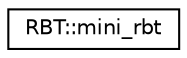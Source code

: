 digraph "类继承关系图"
{
 // LATEX_PDF_SIZE
  edge [fontname="Helvetica",fontsize="10",labelfontname="Helvetica",labelfontsize="10"];
  node [fontname="Helvetica",fontsize="10",shape=record];
  rankdir="LR";
  Node0 [label="RBT::mini_rbt",height=0.2,width=0.4,color="black", fillcolor="white", style="filled",URL="$class_r_b_t_1_1mini__rbt.html",tooltip="机械臂多线程的入口函数"];
}
